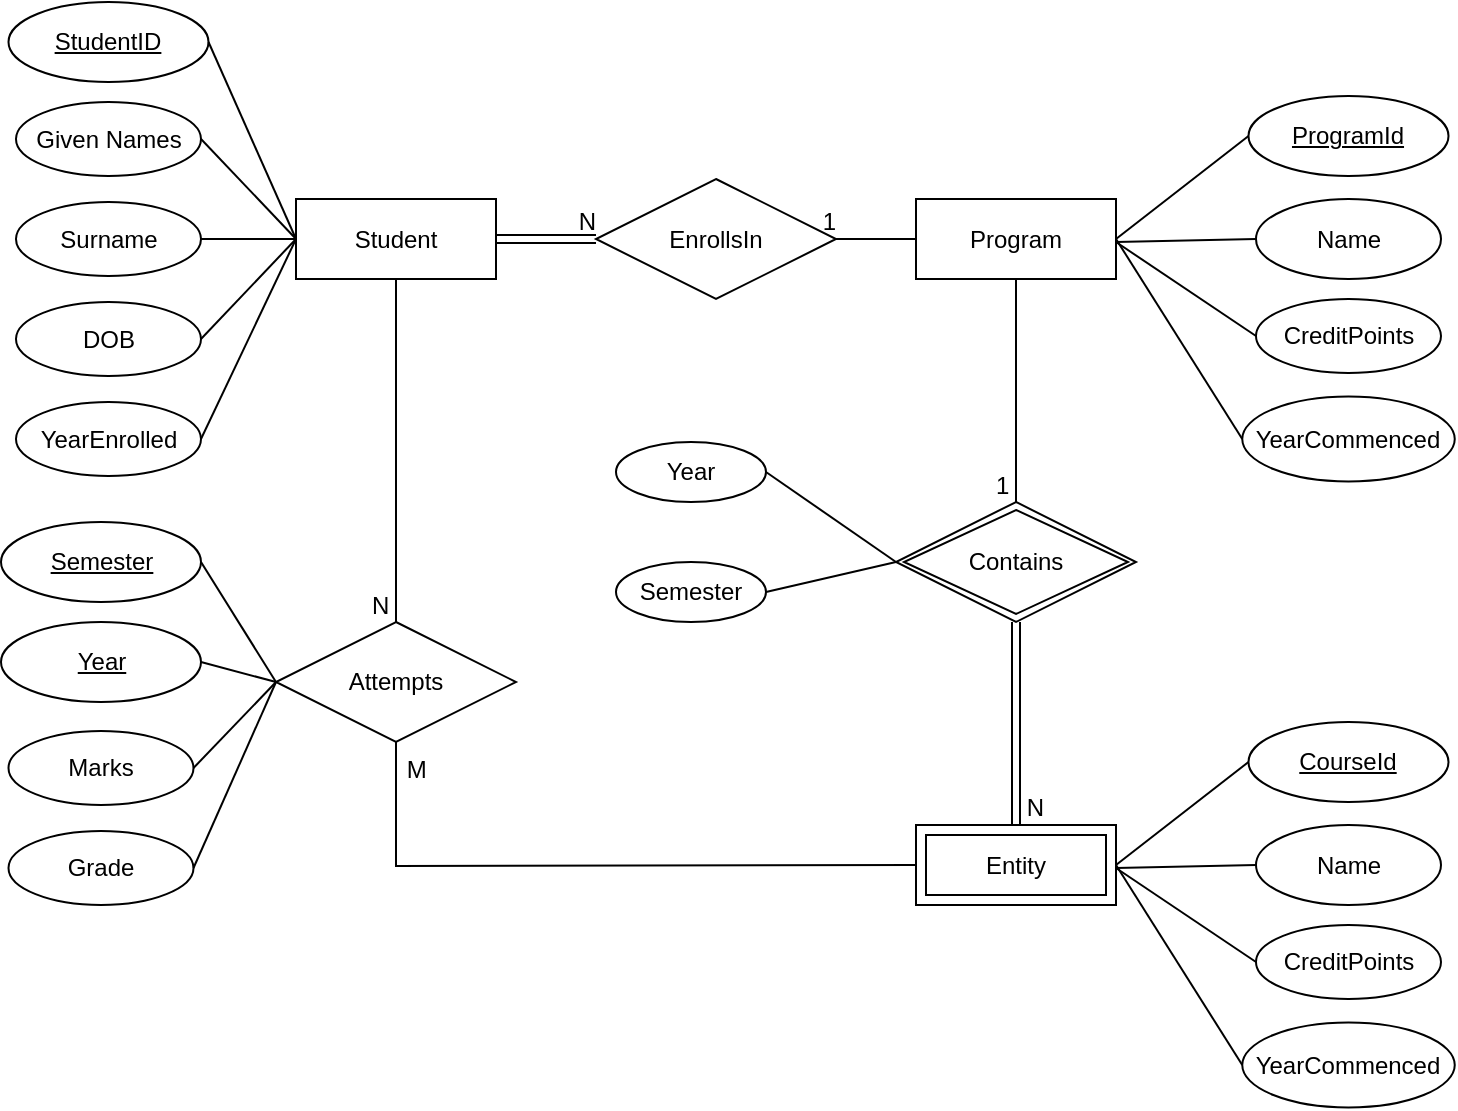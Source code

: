 <mxfile version="13.5.7" type="github">
  <diagram id="R2lEEEUBdFMjLlhIrx00" name="Page-1">
    <mxGraphModel dx="1117" dy="1770" grid="1" gridSize="10" guides="1" tooltips="1" connect="1" arrows="1" fold="1" page="1" pageScale="1" pageWidth="850" pageHeight="1100" math="0" shadow="0" extFonts="Permanent Marker^https://fonts.googleapis.com/css?family=Permanent+Marker">
      <root>
        <mxCell id="0" />
        <mxCell id="1" parent="0" />
        <mxCell id="_ffmf1GVqU57bWkAei6Z-11" value="Student" style="whiteSpace=wrap;html=1;align=center;" vertex="1" parent="1">
          <mxGeometry x="170" y="78.5" width="100" height="40" as="geometry" />
        </mxCell>
        <mxCell id="_ffmf1GVqU57bWkAei6Z-12" value="EnrollsIn" style="shape=rhombus;perimeter=rhombusPerimeter;whiteSpace=wrap;html=1;align=center;" vertex="1" parent="1">
          <mxGeometry x="320" y="68.5" width="120" height="60" as="geometry" />
        </mxCell>
        <mxCell id="_ffmf1GVqU57bWkAei6Z-13" value="Given Names" style="ellipse;whiteSpace=wrap;html=1;align=center;" vertex="1" parent="1">
          <mxGeometry x="30" y="30" width="92.5" height="37" as="geometry" />
        </mxCell>
        <mxCell id="_ffmf1GVqU57bWkAei6Z-14" value="Surname" style="ellipse;whiteSpace=wrap;html=1;align=center;" vertex="1" parent="1">
          <mxGeometry x="30" y="80" width="92.5" height="37" as="geometry" />
        </mxCell>
        <mxCell id="_ffmf1GVqU57bWkAei6Z-15" value="DOB" style="ellipse;whiteSpace=wrap;html=1;align=center;" vertex="1" parent="1">
          <mxGeometry x="30" y="130" width="92.5" height="37" as="geometry" />
        </mxCell>
        <mxCell id="_ffmf1GVqU57bWkAei6Z-16" value="YearEnrolled" style="ellipse;whiteSpace=wrap;html=1;align=center;" vertex="1" parent="1">
          <mxGeometry x="30" y="180" width="92.5" height="37" as="geometry" />
        </mxCell>
        <mxCell id="_ffmf1GVqU57bWkAei6Z-17" value="&lt;p style=&quot;line-height: 120%&quot;&gt;StudentID&lt;/p&gt;" style="ellipse;whiteSpace=wrap;html=1;align=center;fontStyle=4;" vertex="1" parent="1">
          <mxGeometry x="26.25" y="-20" width="100" height="40" as="geometry" />
        </mxCell>
        <mxCell id="_ffmf1GVqU57bWkAei6Z-21" value="" style="endArrow=none;html=1;rounded=0;exitX=1;exitY=0.5;exitDx=0;exitDy=0;entryX=0;entryY=0.5;entryDx=0;entryDy=0;" edge="1" parent="1" source="_ffmf1GVqU57bWkAei6Z-17" target="_ffmf1GVqU57bWkAei6Z-11">
          <mxGeometry relative="1" as="geometry">
            <mxPoint x="320" y="180" as="sourcePoint" />
            <mxPoint x="480" y="180" as="targetPoint" />
          </mxGeometry>
        </mxCell>
        <mxCell id="_ffmf1GVqU57bWkAei6Z-22" value="" style="endArrow=none;html=1;rounded=0;exitX=1;exitY=0.5;exitDx=0;exitDy=0;entryX=0;entryY=0.5;entryDx=0;entryDy=0;" edge="1" parent="1" source="_ffmf1GVqU57bWkAei6Z-13" target="_ffmf1GVqU57bWkAei6Z-11">
          <mxGeometry relative="1" as="geometry">
            <mxPoint x="200" y="200" as="sourcePoint" />
            <mxPoint x="243.75" y="290" as="targetPoint" />
          </mxGeometry>
        </mxCell>
        <mxCell id="_ffmf1GVqU57bWkAei6Z-23" value="" style="endArrow=none;html=1;rounded=0;exitX=1;exitY=0.5;exitDx=0;exitDy=0;entryX=0;entryY=0.5;entryDx=0;entryDy=0;" edge="1" parent="1" source="_ffmf1GVqU57bWkAei6Z-14" target="_ffmf1GVqU57bWkAei6Z-11">
          <mxGeometry relative="1" as="geometry">
            <mxPoint x="160" y="210" as="sourcePoint" />
            <mxPoint x="203.75" y="300" as="targetPoint" />
          </mxGeometry>
        </mxCell>
        <mxCell id="_ffmf1GVqU57bWkAei6Z-24" value="" style="endArrow=none;html=1;rounded=0;exitX=1;exitY=0.5;exitDx=0;exitDy=0;entryX=0;entryY=0.5;entryDx=0;entryDy=0;" edge="1" parent="1" source="_ffmf1GVqU57bWkAei6Z-15" target="_ffmf1GVqU57bWkAei6Z-11">
          <mxGeometry relative="1" as="geometry">
            <mxPoint x="180" y="190" as="sourcePoint" />
            <mxPoint x="223.75" y="280" as="targetPoint" />
          </mxGeometry>
        </mxCell>
        <mxCell id="_ffmf1GVqU57bWkAei6Z-25" value="" style="endArrow=none;html=1;rounded=0;entryX=1;entryY=0.5;entryDx=0;entryDy=0;exitX=0;exitY=0.5;exitDx=0;exitDy=0;" edge="1" parent="1" source="_ffmf1GVqU57bWkAei6Z-11" target="_ffmf1GVqU57bWkAei6Z-16">
          <mxGeometry relative="1" as="geometry">
            <mxPoint x="180" y="200" as="sourcePoint" />
            <mxPoint x="213.75" y="260" as="targetPoint" />
          </mxGeometry>
        </mxCell>
        <mxCell id="_ffmf1GVqU57bWkAei6Z-34" value="" style="shape=link;html=1;rounded=0;targetPerimeterSpacing=0;strokeWidth=1;exitX=1;exitY=0.5;exitDx=0;exitDy=0;" edge="1" parent="1" source="_ffmf1GVqU57bWkAei6Z-11" target="_ffmf1GVqU57bWkAei6Z-12">
          <mxGeometry relative="1" as="geometry">
            <mxPoint x="220" y="110" as="sourcePoint" />
            <mxPoint x="390" y="170" as="targetPoint" />
          </mxGeometry>
        </mxCell>
        <mxCell id="_ffmf1GVqU57bWkAei6Z-35" value="N" style="resizable=0;html=1;align=right;verticalAlign=bottom;" connectable="0" vertex="1" parent="_ffmf1GVqU57bWkAei6Z-34">
          <mxGeometry x="1" relative="1" as="geometry" />
        </mxCell>
        <mxCell id="_ffmf1GVqU57bWkAei6Z-36" value="Program" style="whiteSpace=wrap;html=1;align=center;" vertex="1" parent="1">
          <mxGeometry x="480" y="78.5" width="100" height="40" as="geometry" />
        </mxCell>
        <mxCell id="_ffmf1GVqU57bWkAei6Z-37" value="" style="endArrow=none;html=1;rounded=0;strokeWidth=1;entryX=1;entryY=0.5;entryDx=0;entryDy=0;exitX=0;exitY=0.5;exitDx=0;exitDy=0;" edge="1" parent="1" source="_ffmf1GVqU57bWkAei6Z-36" target="_ffmf1GVqU57bWkAei6Z-12">
          <mxGeometry relative="1" as="geometry">
            <mxPoint x="350" y="60" as="sourcePoint" />
            <mxPoint x="510" y="60" as="targetPoint" />
          </mxGeometry>
        </mxCell>
        <mxCell id="_ffmf1GVqU57bWkAei6Z-38" value="1" style="resizable=0;html=1;align=right;verticalAlign=bottom;" connectable="0" vertex="1" parent="_ffmf1GVqU57bWkAei6Z-37">
          <mxGeometry x="1" relative="1" as="geometry" />
        </mxCell>
        <mxCell id="_ffmf1GVqU57bWkAei6Z-39" value="Name" style="ellipse;whiteSpace=wrap;html=1;align=center;" vertex="1" parent="1">
          <mxGeometry x="650" y="78.5" width="92.5" height="40" as="geometry" />
        </mxCell>
        <mxCell id="_ffmf1GVqU57bWkAei6Z-40" value="CreditPoints" style="ellipse;whiteSpace=wrap;html=1;align=center;" vertex="1" parent="1">
          <mxGeometry x="650" y="128.5" width="92.5" height="37" as="geometry" />
        </mxCell>
        <mxCell id="_ffmf1GVqU57bWkAei6Z-42" value="YearCommenced" style="ellipse;whiteSpace=wrap;html=1;align=center;" vertex="1" parent="1">
          <mxGeometry x="643.13" y="177.25" width="106.25" height="42.5" as="geometry" />
        </mxCell>
        <mxCell id="_ffmf1GVqU57bWkAei6Z-43" value="&lt;p style=&quot;line-height: 120%&quot;&gt;ProgramId&lt;/p&gt;" style="ellipse;whiteSpace=wrap;html=1;align=center;fontStyle=4;" vertex="1" parent="1">
          <mxGeometry x="646.25" y="27" width="100" height="40" as="geometry" />
        </mxCell>
        <mxCell id="_ffmf1GVqU57bWkAei6Z-55" value="" style="endArrow=none;html=1;rounded=0;exitX=1;exitY=0.5;exitDx=0;exitDy=0;entryX=0;entryY=0.5;entryDx=0;entryDy=0;" edge="1" source="_ffmf1GVqU57bWkAei6Z-36" parent="1" target="_ffmf1GVqU57bWkAei6Z-43">
          <mxGeometry relative="1" as="geometry">
            <mxPoint x="360.0" y="230" as="sourcePoint" />
            <mxPoint x="403.75" y="328.5" as="targetPoint" />
          </mxGeometry>
        </mxCell>
        <mxCell id="_ffmf1GVqU57bWkAei6Z-56" value="" style="endArrow=none;html=1;rounded=0;entryX=0;entryY=0.5;entryDx=0;entryDy=0;" edge="1" parent="1" target="_ffmf1GVqU57bWkAei6Z-39">
          <mxGeometry relative="1" as="geometry">
            <mxPoint x="580" y="100" as="sourcePoint" />
            <mxPoint x="403.75" y="328.5" as="targetPoint" />
          </mxGeometry>
        </mxCell>
        <mxCell id="_ffmf1GVqU57bWkAei6Z-57" value="" style="endArrow=none;html=1;rounded=0;entryX=0;entryY=0.5;entryDx=0;entryDy=0;" edge="1" parent="1" target="_ffmf1GVqU57bWkAei6Z-40">
          <mxGeometry relative="1" as="geometry">
            <mxPoint x="580" y="100" as="sourcePoint" />
            <mxPoint x="403.75" y="328.5" as="targetPoint" />
          </mxGeometry>
        </mxCell>
        <mxCell id="_ffmf1GVqU57bWkAei6Z-58" value="" style="endArrow=none;html=1;rounded=0;exitX=1;exitY=0.5;exitDx=0;exitDy=0;entryX=0;entryY=0.5;entryDx=0;entryDy=0;" edge="1" source="_ffmf1GVqU57bWkAei6Z-36" parent="1" target="_ffmf1GVqU57bWkAei6Z-42">
          <mxGeometry relative="1" as="geometry">
            <mxPoint x="356.25" y="378.5" as="sourcePoint" />
            <mxPoint x="550" y="270" as="targetPoint" />
          </mxGeometry>
        </mxCell>
        <mxCell id="_ffmf1GVqU57bWkAei6Z-60" value="Contains" style="shape=rhombus;double=1;perimeter=rhombusPerimeter;whiteSpace=wrap;html=1;align=center;" vertex="1" parent="1">
          <mxGeometry x="470" y="230" width="120" height="60" as="geometry" />
        </mxCell>
        <mxCell id="_ffmf1GVqU57bWkAei6Z-61" value="Year" style="ellipse;whiteSpace=wrap;html=1;align=center;" vertex="1" parent="1">
          <mxGeometry x="330" y="200" width="75" height="30" as="geometry" />
        </mxCell>
        <mxCell id="_ffmf1GVqU57bWkAei6Z-62" value="Semester" style="ellipse;whiteSpace=wrap;html=1;align=center;" vertex="1" parent="1">
          <mxGeometry x="330" y="260" width="75" height="30" as="geometry" />
        </mxCell>
        <mxCell id="_ffmf1GVqU57bWkAei6Z-63" value="" style="endArrow=none;html=1;rounded=0;strokeWidth=1;exitX=1;exitY=0.5;exitDx=0;exitDy=0;" edge="1" parent="1" source="_ffmf1GVqU57bWkAei6Z-61">
          <mxGeometry relative="1" as="geometry">
            <mxPoint x="240" y="220" as="sourcePoint" />
            <mxPoint x="470" y="260" as="targetPoint" />
          </mxGeometry>
        </mxCell>
        <mxCell id="_ffmf1GVqU57bWkAei6Z-64" value="" style="endArrow=none;html=1;rounded=0;strokeWidth=1;exitX=1;exitY=0.5;exitDx=0;exitDy=0;entryX=0;entryY=0.5;entryDx=0;entryDy=0;" edge="1" parent="1" source="_ffmf1GVqU57bWkAei6Z-62" target="_ffmf1GVqU57bWkAei6Z-60">
          <mxGeometry relative="1" as="geometry">
            <mxPoint x="220" y="370" as="sourcePoint" />
            <mxPoint x="380" y="370" as="targetPoint" />
          </mxGeometry>
        </mxCell>
        <mxCell id="_ffmf1GVqU57bWkAei6Z-65" value="" style="endArrow=none;html=1;rounded=0;strokeWidth=1;exitX=0.5;exitY=1;exitDx=0;exitDy=0;entryX=0.5;entryY=0;entryDx=0;entryDy=0;" edge="1" parent="1" source="_ffmf1GVqU57bWkAei6Z-36" target="_ffmf1GVqU57bWkAei6Z-60">
          <mxGeometry relative="1" as="geometry">
            <mxPoint x="240" y="220" as="sourcePoint" />
            <mxPoint x="400" y="220" as="targetPoint" />
          </mxGeometry>
        </mxCell>
        <mxCell id="_ffmf1GVqU57bWkAei6Z-66" value="1&amp;nbsp;" style="resizable=0;html=1;align=right;verticalAlign=bottom;" connectable="0" vertex="1" parent="_ffmf1GVqU57bWkAei6Z-65">
          <mxGeometry x="1" relative="1" as="geometry" />
        </mxCell>
        <mxCell id="_ffmf1GVqU57bWkAei6Z-68" value="Name" style="ellipse;whiteSpace=wrap;html=1;align=center;" vertex="1" parent="1">
          <mxGeometry x="650" y="391.5" width="92.5" height="40" as="geometry" />
        </mxCell>
        <mxCell id="_ffmf1GVqU57bWkAei6Z-69" value="CreditPoints" style="ellipse;whiteSpace=wrap;html=1;align=center;" vertex="1" parent="1">
          <mxGeometry x="650" y="441.5" width="92.5" height="37" as="geometry" />
        </mxCell>
        <mxCell id="_ffmf1GVqU57bWkAei6Z-70" value="YearCommenced" style="ellipse;whiteSpace=wrap;html=1;align=center;" vertex="1" parent="1">
          <mxGeometry x="643.13" y="490.25" width="106.25" height="42.5" as="geometry" />
        </mxCell>
        <mxCell id="_ffmf1GVqU57bWkAei6Z-71" value="&lt;p style=&quot;line-height: 120%&quot;&gt;CourseId&lt;/p&gt;" style="ellipse;whiteSpace=wrap;html=1;align=center;fontStyle=4;" vertex="1" parent="1">
          <mxGeometry x="646.25" y="340" width="100" height="40" as="geometry" />
        </mxCell>
        <mxCell id="_ffmf1GVqU57bWkAei6Z-72" value="" style="endArrow=none;html=1;rounded=0;exitX=1;exitY=0.5;exitDx=0;exitDy=0;entryX=0;entryY=0.5;entryDx=0;entryDy=0;" edge="1" target="_ffmf1GVqU57bWkAei6Z-71" parent="1">
          <mxGeometry relative="1" as="geometry">
            <mxPoint x="580" y="411.5" as="sourcePoint" />
            <mxPoint x="403.75" y="641.5" as="targetPoint" />
          </mxGeometry>
        </mxCell>
        <mxCell id="_ffmf1GVqU57bWkAei6Z-73" value="" style="endArrow=none;html=1;rounded=0;entryX=0;entryY=0.5;entryDx=0;entryDy=0;" edge="1" target="_ffmf1GVqU57bWkAei6Z-68" parent="1">
          <mxGeometry relative="1" as="geometry">
            <mxPoint x="580" y="413" as="sourcePoint" />
            <mxPoint x="403.75" y="641.5" as="targetPoint" />
          </mxGeometry>
        </mxCell>
        <mxCell id="_ffmf1GVqU57bWkAei6Z-74" value="" style="endArrow=none;html=1;rounded=0;entryX=0;entryY=0.5;entryDx=0;entryDy=0;" edge="1" target="_ffmf1GVqU57bWkAei6Z-69" parent="1">
          <mxGeometry relative="1" as="geometry">
            <mxPoint x="580" y="413" as="sourcePoint" />
            <mxPoint x="403.75" y="641.5" as="targetPoint" />
          </mxGeometry>
        </mxCell>
        <mxCell id="_ffmf1GVqU57bWkAei6Z-75" value="" style="endArrow=none;html=1;rounded=0;exitX=1;exitY=0.5;exitDx=0;exitDy=0;entryX=0;entryY=0.5;entryDx=0;entryDy=0;" edge="1" target="_ffmf1GVqU57bWkAei6Z-70" parent="1">
          <mxGeometry relative="1" as="geometry">
            <mxPoint x="580" y="411.5" as="sourcePoint" />
            <mxPoint x="550" y="583" as="targetPoint" />
          </mxGeometry>
        </mxCell>
        <mxCell id="_ffmf1GVqU57bWkAei6Z-78" value="Attempts" style="shape=rhombus;perimeter=rhombusPerimeter;whiteSpace=wrap;html=1;align=center;" vertex="1" parent="1">
          <mxGeometry x="160" y="290" width="120" height="60" as="geometry" />
        </mxCell>
        <mxCell id="_ffmf1GVqU57bWkAei6Z-79" value="Entity" style="shape=ext;margin=3;double=1;whiteSpace=wrap;html=1;align=center;" vertex="1" parent="1">
          <mxGeometry x="480" y="391.5" width="100" height="40" as="geometry" />
        </mxCell>
        <mxCell id="_ffmf1GVqU57bWkAei6Z-80" value="" style="shape=link;html=1;rounded=0;targetPerimeterSpacing=0;strokeWidth=1;entryX=0.5;entryY=0;entryDx=0;entryDy=0;exitX=0.5;exitY=1;exitDx=0;exitDy=0;labelPosition=left;verticalLabelPosition=middle;align=right;verticalAlign=middle;" edge="1" parent="1" source="_ffmf1GVqU57bWkAei6Z-60" target="_ffmf1GVqU57bWkAei6Z-79">
          <mxGeometry relative="1" as="geometry">
            <mxPoint x="240" y="280" as="sourcePoint" />
            <mxPoint x="400" y="280" as="targetPoint" />
          </mxGeometry>
        </mxCell>
        <mxCell id="_ffmf1GVqU57bWkAei6Z-81" value="&amp;nbsp;N" style="resizable=0;html=1;align=left;verticalAlign=bottom;labelPosition=left;verticalLabelPosition=top;" connectable="0" vertex="1" parent="_ffmf1GVqU57bWkAei6Z-80">
          <mxGeometry x="1" relative="1" as="geometry" />
        </mxCell>
        <mxCell id="_ffmf1GVqU57bWkAei6Z-82" value="" style="endArrow=none;html=1;rounded=0;strokeWidth=1;exitX=0.5;exitY=1;exitDx=0;exitDy=0;entryX=0.5;entryY=0;entryDx=0;entryDy=0;" edge="1" parent="1" source="_ffmf1GVqU57bWkAei6Z-11" target="_ffmf1GVqU57bWkAei6Z-78">
          <mxGeometry relative="1" as="geometry">
            <mxPoint x="220" y="280" as="sourcePoint" />
            <mxPoint x="380" y="280" as="targetPoint" />
          </mxGeometry>
        </mxCell>
        <mxCell id="_ffmf1GVqU57bWkAei6Z-83" value="N&amp;nbsp;" style="resizable=0;html=1;align=right;verticalAlign=bottom;" connectable="0" vertex="1" parent="_ffmf1GVqU57bWkAei6Z-82">
          <mxGeometry x="1" relative="1" as="geometry" />
        </mxCell>
        <mxCell id="_ffmf1GVqU57bWkAei6Z-86" value="Marks" style="ellipse;whiteSpace=wrap;html=1;align=center;" vertex="1" parent="1">
          <mxGeometry x="26.25" y="344.5" width="92.5" height="37" as="geometry" />
        </mxCell>
        <mxCell id="_ffmf1GVqU57bWkAei6Z-87" value="Grade" style="ellipse;whiteSpace=wrap;html=1;align=center;" vertex="1" parent="1">
          <mxGeometry x="26.25" y="394.5" width="92.5" height="37" as="geometry" />
        </mxCell>
        <mxCell id="_ffmf1GVqU57bWkAei6Z-88" value="" style="endArrow=none;html=1;rounded=0;exitX=1;exitY=0.5;exitDx=0;exitDy=0;entryX=0;entryY=0.5;entryDx=0;entryDy=0;" edge="1" source="_ffmf1GVqU57bWkAei6Z-92" parent="1" target="_ffmf1GVqU57bWkAei6Z-78">
          <mxGeometry relative="1" as="geometry">
            <mxPoint x="118.75" y="263.0" as="sourcePoint" />
            <mxPoint x="180" y="270" as="targetPoint" />
          </mxGeometry>
        </mxCell>
        <mxCell id="_ffmf1GVqU57bWkAei6Z-90" value="" style="endArrow=none;html=1;rounded=0;exitX=1;exitY=0.5;exitDx=0;exitDy=0;entryX=0;entryY=0.5;entryDx=0;entryDy=0;" edge="1" source="_ffmf1GVqU57bWkAei6Z-86" parent="1" target="_ffmf1GVqU57bWkAei6Z-78">
          <mxGeometry relative="1" as="geometry">
            <mxPoint x="176.25" y="404.5" as="sourcePoint" />
            <mxPoint x="180" y="390" as="targetPoint" />
          </mxGeometry>
        </mxCell>
        <mxCell id="_ffmf1GVqU57bWkAei6Z-91" value="" style="endArrow=none;html=1;rounded=0;entryX=1;entryY=0.5;entryDx=0;entryDy=0;exitX=0;exitY=0.5;exitDx=0;exitDy=0;" edge="1" target="_ffmf1GVqU57bWkAei6Z-87" parent="1" source="_ffmf1GVqU57bWkAei6Z-78">
          <mxGeometry relative="1" as="geometry">
            <mxPoint x="230" y="440" as="sourcePoint" />
            <mxPoint x="210" y="474.5" as="targetPoint" />
          </mxGeometry>
        </mxCell>
        <mxCell id="_ffmf1GVqU57bWkAei6Z-92" value="&lt;p style=&quot;line-height: 120%&quot;&gt;Semester&lt;/p&gt;" style="ellipse;whiteSpace=wrap;html=1;align=center;fontStyle=4;" vertex="1" parent="1">
          <mxGeometry x="22.5" y="240" width="100" height="40" as="geometry" />
        </mxCell>
        <mxCell id="_ffmf1GVqU57bWkAei6Z-94" value="" style="endArrow=none;html=1;rounded=0;exitX=1;exitY=0.5;exitDx=0;exitDy=0;" edge="1" source="_ffmf1GVqU57bWkAei6Z-95" parent="1">
          <mxGeometry relative="1" as="geometry">
            <mxPoint x="118.75" y="313.0" as="sourcePoint" />
            <mxPoint x="160" y="320" as="targetPoint" />
          </mxGeometry>
        </mxCell>
        <mxCell id="_ffmf1GVqU57bWkAei6Z-95" value="&lt;p style=&quot;line-height: 120%&quot;&gt;Year&lt;/p&gt;" style="ellipse;whiteSpace=wrap;html=1;align=center;fontStyle=4;" vertex="1" parent="1">
          <mxGeometry x="22.5" y="290" width="100" height="40" as="geometry" />
        </mxCell>
        <mxCell id="_ffmf1GVqU57bWkAei6Z-97" value="" style="endArrow=none;html=1;rounded=0;strokeWidth=1;entryX=0.5;entryY=1;entryDx=0;entryDy=0;exitX=0;exitY=0.5;exitDx=0;exitDy=0;" edge="1" parent="1" source="_ffmf1GVqU57bWkAei6Z-79" target="_ffmf1GVqU57bWkAei6Z-78">
          <mxGeometry relative="1" as="geometry">
            <mxPoint x="220" y="400" as="sourcePoint" />
            <mxPoint x="340" y="230" as="targetPoint" />
            <Array as="points">
              <mxPoint x="220" y="412" />
            </Array>
          </mxGeometry>
        </mxCell>
        <mxCell id="_ffmf1GVqU57bWkAei6Z-98" value="&amp;nbsp;M" style="resizable=0;html=1;align=left;verticalAlign=top;labelPosition=right;verticalLabelPosition=bottom;" connectable="0" vertex="1" parent="_ffmf1GVqU57bWkAei6Z-97">
          <mxGeometry x="1" relative="1" as="geometry" />
        </mxCell>
      </root>
    </mxGraphModel>
  </diagram>
</mxfile>
